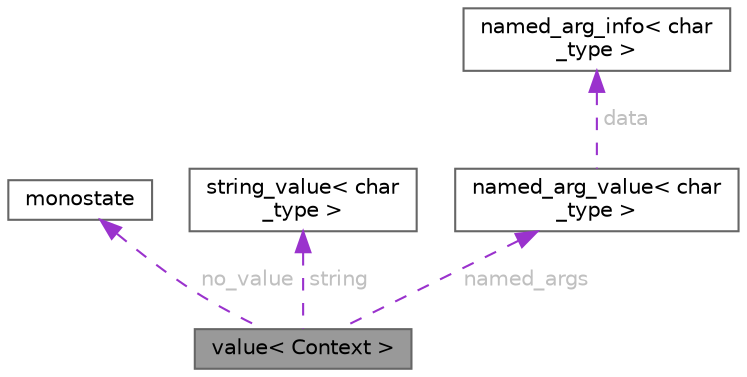 digraph "value&lt; Context &gt;"
{
 // LATEX_PDF_SIZE
  bgcolor="transparent";
  edge [fontname=Helvetica,fontsize=10,labelfontname=Helvetica,labelfontsize=10];
  node [fontname=Helvetica,fontsize=10,shape=box,height=0.2,width=0.4];
  Node1 [id="Node000001",label="value\< Context \>",height=0.2,width=0.4,color="gray40", fillcolor="grey60", style="filled", fontcolor="black",tooltip=" "];
  Node2 -> Node1 [id="edge1_Node000001_Node000002",dir="back",color="darkorchid3",style="dashed",tooltip=" ",label=" no_value",fontcolor="grey" ];
  Node2 [id="Node000002",label="monostate",height=0.2,width=0.4,color="gray40", fillcolor="white", style="filled",URL="$structmonostate.html",tooltip=" "];
  Node3 -> Node1 [id="edge2_Node000001_Node000003",dir="back",color="darkorchid3",style="dashed",tooltip=" ",label=" string",fontcolor="grey" ];
  Node3 [id="Node000003",label="string_value\< char\l_type \>",height=0.2,width=0.4,color="gray40", fillcolor="white", style="filled",URL="$structdetail_1_1string__value.html",tooltip=" "];
  Node4 -> Node1 [id="edge3_Node000001_Node000004",dir="back",color="darkorchid3",style="dashed",tooltip=" ",label=" named_args",fontcolor="grey" ];
  Node4 [id="Node000004",label="named_arg_value\< char\l_type \>",height=0.2,width=0.4,color="gray40", fillcolor="white", style="filled",URL="$structdetail_1_1named__arg__value.html",tooltip=" "];
  Node5 -> Node4 [id="edge4_Node000004_Node000005",dir="back",color="darkorchid3",style="dashed",tooltip=" ",label=" data",fontcolor="grey" ];
  Node5 [id="Node000005",label="named_arg_info\< char\l_type \>",height=0.2,width=0.4,color="gray40", fillcolor="white", style="filled",URL="$structdetail_1_1named__arg__info.html",tooltip=" "];
}
